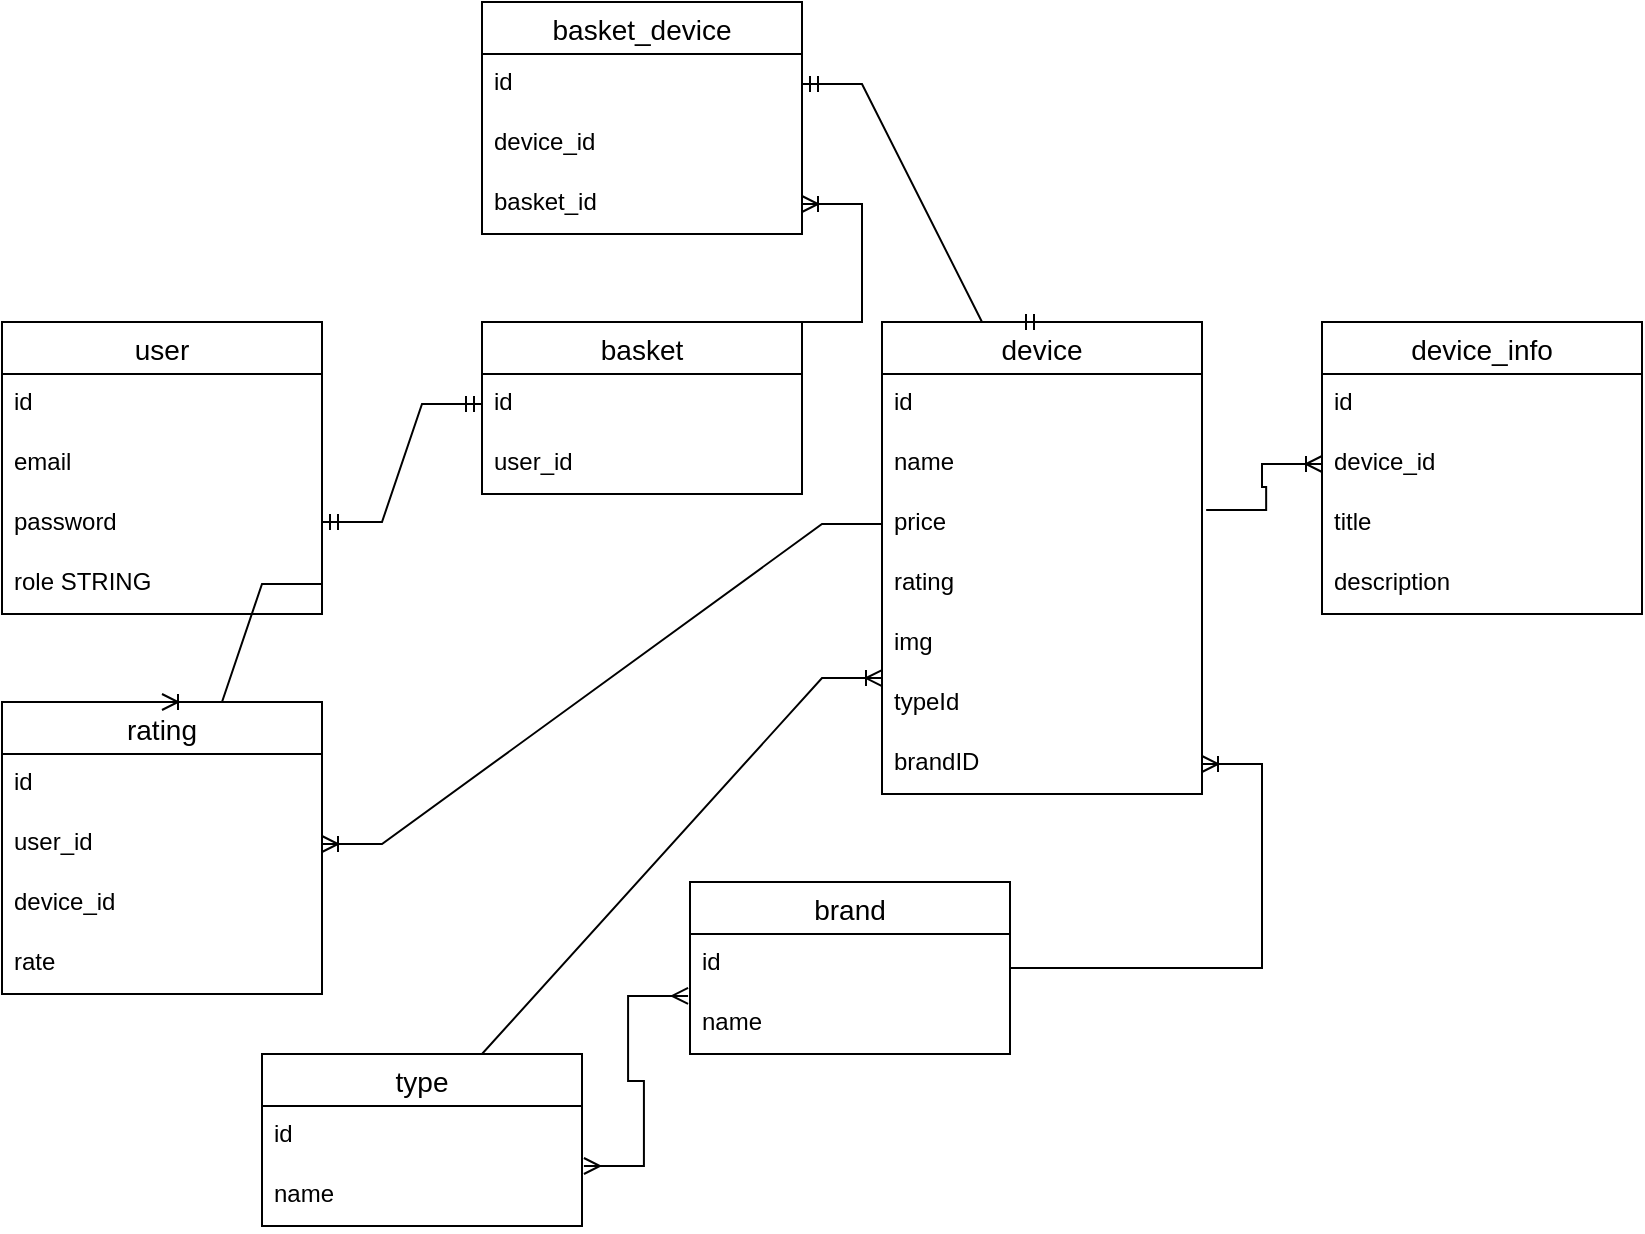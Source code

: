 <mxfile version="21.3.0" type="device">
  <diagram name="Страница 1" id="Y_uzJsi4zg67m1P2_5Rm">
    <mxGraphModel dx="1194" dy="1895" grid="1" gridSize="10" guides="1" tooltips="1" connect="1" arrows="1" fold="1" page="1" pageScale="1" pageWidth="827" pageHeight="1169" math="0" shadow="0">
      <root>
        <mxCell id="0" />
        <mxCell id="1" parent="0" />
        <mxCell id="DEF2NMNBkC_QdPxtARiJ-27" value="user" style="swimlane;fontStyle=0;childLayout=stackLayout;horizontal=1;startSize=26;horizontalStack=0;resizeParent=1;resizeParentMax=0;resizeLast=0;collapsible=1;marginBottom=0;align=center;fontSize=14;" vertex="1" parent="1">
          <mxGeometry x="70" y="120" width="160" height="146" as="geometry" />
        </mxCell>
        <mxCell id="DEF2NMNBkC_QdPxtARiJ-28" value="id" style="text;strokeColor=none;fillColor=none;spacingLeft=4;spacingRight=4;overflow=hidden;rotatable=0;points=[[0,0.5],[1,0.5]];portConstraint=eastwest;fontSize=12;whiteSpace=wrap;html=1;" vertex="1" parent="DEF2NMNBkC_QdPxtARiJ-27">
          <mxGeometry y="26" width="160" height="30" as="geometry" />
        </mxCell>
        <mxCell id="DEF2NMNBkC_QdPxtARiJ-29" value="email" style="text;strokeColor=none;fillColor=none;spacingLeft=4;spacingRight=4;overflow=hidden;rotatable=0;points=[[0,0.5],[1,0.5]];portConstraint=eastwest;fontSize=12;whiteSpace=wrap;html=1;" vertex="1" parent="DEF2NMNBkC_QdPxtARiJ-27">
          <mxGeometry y="56" width="160" height="30" as="geometry" />
        </mxCell>
        <mxCell id="DEF2NMNBkC_QdPxtARiJ-30" value="password" style="text;strokeColor=none;fillColor=none;spacingLeft=4;spacingRight=4;overflow=hidden;rotatable=0;points=[[0,0.5],[1,0.5]];portConstraint=eastwest;fontSize=12;whiteSpace=wrap;html=1;" vertex="1" parent="DEF2NMNBkC_QdPxtARiJ-27">
          <mxGeometry y="86" width="160" height="30" as="geometry" />
        </mxCell>
        <mxCell id="DEF2NMNBkC_QdPxtARiJ-32" value="role STRING" style="text;strokeColor=none;fillColor=none;spacingLeft=4;spacingRight=4;overflow=hidden;rotatable=0;points=[[0,0.5],[1,0.5]];portConstraint=eastwest;fontSize=12;whiteSpace=wrap;html=1;" vertex="1" parent="DEF2NMNBkC_QdPxtARiJ-27">
          <mxGeometry y="116" width="160" height="30" as="geometry" />
        </mxCell>
        <mxCell id="DEF2NMNBkC_QdPxtARiJ-33" value="basket" style="swimlane;fontStyle=0;childLayout=stackLayout;horizontal=1;startSize=26;horizontalStack=0;resizeParent=1;resizeParentMax=0;resizeLast=0;collapsible=1;marginBottom=0;align=center;fontSize=14;" vertex="1" parent="1">
          <mxGeometry x="310" y="120" width="160" height="86" as="geometry" />
        </mxCell>
        <mxCell id="DEF2NMNBkC_QdPxtARiJ-34" value="id" style="text;strokeColor=none;fillColor=none;spacingLeft=4;spacingRight=4;overflow=hidden;rotatable=0;points=[[0,0.5],[1,0.5]];portConstraint=eastwest;fontSize=12;whiteSpace=wrap;html=1;" vertex="1" parent="DEF2NMNBkC_QdPxtARiJ-33">
          <mxGeometry y="26" width="160" height="30" as="geometry" />
        </mxCell>
        <mxCell id="DEF2NMNBkC_QdPxtARiJ-35" value="user_id" style="text;strokeColor=none;fillColor=none;spacingLeft=4;spacingRight=4;overflow=hidden;rotatable=0;points=[[0,0.5],[1,0.5]];portConstraint=eastwest;fontSize=12;whiteSpace=wrap;html=1;" vertex="1" parent="DEF2NMNBkC_QdPxtARiJ-33">
          <mxGeometry y="56" width="160" height="30" as="geometry" />
        </mxCell>
        <mxCell id="DEF2NMNBkC_QdPxtARiJ-38" value="" style="edgeStyle=entityRelationEdgeStyle;fontSize=12;html=1;endArrow=ERmandOne;startArrow=ERmandOne;rounded=0;entryX=0;entryY=0.5;entryDx=0;entryDy=0;" edge="1" parent="1" target="DEF2NMNBkC_QdPxtARiJ-34">
          <mxGeometry width="100" height="100" relative="1" as="geometry">
            <mxPoint x="230" y="220" as="sourcePoint" />
            <mxPoint x="300" y="160" as="targetPoint" />
          </mxGeometry>
        </mxCell>
        <mxCell id="DEF2NMNBkC_QdPxtARiJ-40" value="device" style="swimlane;fontStyle=0;childLayout=stackLayout;horizontal=1;startSize=26;horizontalStack=0;resizeParent=1;resizeParentMax=0;resizeLast=0;collapsible=1;marginBottom=0;align=center;fontSize=14;" vertex="1" parent="1">
          <mxGeometry x="510" y="120" width="160" height="236" as="geometry" />
        </mxCell>
        <mxCell id="DEF2NMNBkC_QdPxtARiJ-41" value="id" style="text;strokeColor=none;fillColor=none;spacingLeft=4;spacingRight=4;overflow=hidden;rotatable=0;points=[[0,0.5],[1,0.5]];portConstraint=eastwest;fontSize=12;whiteSpace=wrap;html=1;" vertex="1" parent="DEF2NMNBkC_QdPxtARiJ-40">
          <mxGeometry y="26" width="160" height="30" as="geometry" />
        </mxCell>
        <mxCell id="DEF2NMNBkC_QdPxtARiJ-42" value="name" style="text;strokeColor=none;fillColor=none;spacingLeft=4;spacingRight=4;overflow=hidden;rotatable=0;points=[[0,0.5],[1,0.5]];portConstraint=eastwest;fontSize=12;whiteSpace=wrap;html=1;" vertex="1" parent="DEF2NMNBkC_QdPxtARiJ-40">
          <mxGeometry y="56" width="160" height="30" as="geometry" />
        </mxCell>
        <mxCell id="DEF2NMNBkC_QdPxtARiJ-43" value="price" style="text;strokeColor=none;fillColor=none;spacingLeft=4;spacingRight=4;overflow=hidden;rotatable=0;points=[[0,0.5],[1,0.5]];portConstraint=eastwest;fontSize=12;whiteSpace=wrap;html=1;" vertex="1" parent="DEF2NMNBkC_QdPxtARiJ-40">
          <mxGeometry y="86" width="160" height="30" as="geometry" />
        </mxCell>
        <mxCell id="DEF2NMNBkC_QdPxtARiJ-44" value="rating" style="text;strokeColor=none;fillColor=none;spacingLeft=4;spacingRight=4;overflow=hidden;rotatable=0;points=[[0,0.5],[1,0.5]];portConstraint=eastwest;fontSize=12;whiteSpace=wrap;html=1;" vertex="1" parent="DEF2NMNBkC_QdPxtARiJ-40">
          <mxGeometry y="116" width="160" height="30" as="geometry" />
        </mxCell>
        <mxCell id="DEF2NMNBkC_QdPxtARiJ-45" value="img" style="text;strokeColor=none;fillColor=none;spacingLeft=4;spacingRight=4;overflow=hidden;rotatable=0;points=[[0,0.5],[1,0.5]];portConstraint=eastwest;fontSize=12;whiteSpace=wrap;html=1;" vertex="1" parent="DEF2NMNBkC_QdPxtARiJ-40">
          <mxGeometry y="146" width="160" height="30" as="geometry" />
        </mxCell>
        <mxCell id="DEF2NMNBkC_QdPxtARiJ-46" value="typeId" style="text;strokeColor=none;fillColor=none;spacingLeft=4;spacingRight=4;overflow=hidden;rotatable=0;points=[[0,0.5],[1,0.5]];portConstraint=eastwest;fontSize=12;whiteSpace=wrap;html=1;" vertex="1" parent="DEF2NMNBkC_QdPxtARiJ-40">
          <mxGeometry y="176" width="160" height="30" as="geometry" />
        </mxCell>
        <mxCell id="DEF2NMNBkC_QdPxtARiJ-47" value="brandID" style="text;strokeColor=none;fillColor=none;spacingLeft=4;spacingRight=4;overflow=hidden;rotatable=0;points=[[0,0.5],[1,0.5]];portConstraint=eastwest;fontSize=12;whiteSpace=wrap;html=1;" vertex="1" parent="DEF2NMNBkC_QdPxtARiJ-40">
          <mxGeometry y="206" width="160" height="30" as="geometry" />
        </mxCell>
        <mxCell id="DEF2NMNBkC_QdPxtARiJ-48" value="type" style="swimlane;fontStyle=0;childLayout=stackLayout;horizontal=1;startSize=26;horizontalStack=0;resizeParent=1;resizeParentMax=0;resizeLast=0;collapsible=1;marginBottom=0;align=center;fontSize=14;" vertex="1" parent="1">
          <mxGeometry x="200" y="486" width="160" height="86" as="geometry" />
        </mxCell>
        <mxCell id="DEF2NMNBkC_QdPxtARiJ-49" value="id" style="text;strokeColor=none;fillColor=none;spacingLeft=4;spacingRight=4;overflow=hidden;rotatable=0;points=[[0,0.5],[1,0.5]];portConstraint=eastwest;fontSize=12;whiteSpace=wrap;html=1;" vertex="1" parent="DEF2NMNBkC_QdPxtARiJ-48">
          <mxGeometry y="26" width="160" height="30" as="geometry" />
        </mxCell>
        <mxCell id="DEF2NMNBkC_QdPxtARiJ-50" value="name" style="text;strokeColor=none;fillColor=none;spacingLeft=4;spacingRight=4;overflow=hidden;rotatable=0;points=[[0,0.5],[1,0.5]];portConstraint=eastwest;fontSize=12;whiteSpace=wrap;html=1;" vertex="1" parent="DEF2NMNBkC_QdPxtARiJ-48">
          <mxGeometry y="56" width="160" height="30" as="geometry" />
        </mxCell>
        <mxCell id="DEF2NMNBkC_QdPxtARiJ-52" value="brand" style="swimlane;fontStyle=0;childLayout=stackLayout;horizontal=1;startSize=26;horizontalStack=0;resizeParent=1;resizeParentMax=0;resizeLast=0;collapsible=1;marginBottom=0;align=center;fontSize=14;" vertex="1" parent="1">
          <mxGeometry x="414" y="400" width="160" height="86" as="geometry" />
        </mxCell>
        <mxCell id="DEF2NMNBkC_QdPxtARiJ-53" value="id" style="text;strokeColor=none;fillColor=none;spacingLeft=4;spacingRight=4;overflow=hidden;rotatable=0;points=[[0,0.5],[1,0.5]];portConstraint=eastwest;fontSize=12;whiteSpace=wrap;html=1;" vertex="1" parent="DEF2NMNBkC_QdPxtARiJ-52">
          <mxGeometry y="26" width="160" height="30" as="geometry" />
        </mxCell>
        <mxCell id="DEF2NMNBkC_QdPxtARiJ-54" value="name" style="text;strokeColor=none;fillColor=none;spacingLeft=4;spacingRight=4;overflow=hidden;rotatable=0;points=[[0,0.5],[1,0.5]];portConstraint=eastwest;fontSize=12;whiteSpace=wrap;html=1;" vertex="1" parent="DEF2NMNBkC_QdPxtARiJ-52">
          <mxGeometry y="56" width="160" height="30" as="geometry" />
        </mxCell>
        <mxCell id="DEF2NMNBkC_QdPxtARiJ-56" value="" style="edgeStyle=entityRelationEdgeStyle;fontSize=12;html=1;endArrow=ERoneToMany;rounded=0;entryX=0;entryY=0.067;entryDx=0;entryDy=0;entryPerimeter=0;exitX=0.5;exitY=0;exitDx=0;exitDy=0;" edge="1" parent="1" source="DEF2NMNBkC_QdPxtARiJ-48" target="DEF2NMNBkC_QdPxtARiJ-46">
          <mxGeometry width="100" height="100" relative="1" as="geometry">
            <mxPoint x="290" y="410" as="sourcePoint" />
            <mxPoint x="390" y="310" as="targetPoint" />
          </mxGeometry>
        </mxCell>
        <mxCell id="DEF2NMNBkC_QdPxtARiJ-57" value="" style="edgeStyle=entityRelationEdgeStyle;fontSize=12;html=1;endArrow=ERoneToMany;rounded=0;" edge="1" parent="1" source="DEF2NMNBkC_QdPxtARiJ-52" target="DEF2NMNBkC_QdPxtARiJ-47">
          <mxGeometry width="100" height="100" relative="1" as="geometry">
            <mxPoint x="494" y="398" as="sourcePoint" />
            <mxPoint x="500" y="290" as="targetPoint" />
          </mxGeometry>
        </mxCell>
        <mxCell id="DEF2NMNBkC_QdPxtARiJ-58" value="" style="edgeStyle=entityRelationEdgeStyle;fontSize=12;html=1;endArrow=ERmany;startArrow=ERmany;rounded=0;exitX=1.006;exitY=0;exitDx=0;exitDy=0;exitPerimeter=0;entryX=-0.006;entryY=0.033;entryDx=0;entryDy=0;entryPerimeter=0;" edge="1" parent="1" source="DEF2NMNBkC_QdPxtARiJ-50" target="DEF2NMNBkC_QdPxtARiJ-54">
          <mxGeometry width="100" height="100" relative="1" as="geometry">
            <mxPoint x="300" y="560" as="sourcePoint" />
            <mxPoint x="400" y="460" as="targetPoint" />
          </mxGeometry>
        </mxCell>
        <mxCell id="DEF2NMNBkC_QdPxtARiJ-59" value="device_info" style="swimlane;fontStyle=0;childLayout=stackLayout;horizontal=1;startSize=26;horizontalStack=0;resizeParent=1;resizeParentMax=0;resizeLast=0;collapsible=1;marginBottom=0;align=center;fontSize=14;" vertex="1" parent="1">
          <mxGeometry x="730" y="120" width="160" height="146" as="geometry" />
        </mxCell>
        <mxCell id="DEF2NMNBkC_QdPxtARiJ-60" value="id" style="text;strokeColor=none;fillColor=none;spacingLeft=4;spacingRight=4;overflow=hidden;rotatable=0;points=[[0,0.5],[1,0.5]];portConstraint=eastwest;fontSize=12;whiteSpace=wrap;html=1;" vertex="1" parent="DEF2NMNBkC_QdPxtARiJ-59">
          <mxGeometry y="26" width="160" height="30" as="geometry" />
        </mxCell>
        <mxCell id="DEF2NMNBkC_QdPxtARiJ-61" value="device_id" style="text;strokeColor=none;fillColor=none;spacingLeft=4;spacingRight=4;overflow=hidden;rotatable=0;points=[[0,0.5],[1,0.5]];portConstraint=eastwest;fontSize=12;whiteSpace=wrap;html=1;" vertex="1" parent="DEF2NMNBkC_QdPxtARiJ-59">
          <mxGeometry y="56" width="160" height="30" as="geometry" />
        </mxCell>
        <mxCell id="DEF2NMNBkC_QdPxtARiJ-62" value="title" style="text;strokeColor=none;fillColor=none;spacingLeft=4;spacingRight=4;overflow=hidden;rotatable=0;points=[[0,0.5],[1,0.5]];portConstraint=eastwest;fontSize=12;whiteSpace=wrap;html=1;" vertex="1" parent="DEF2NMNBkC_QdPxtARiJ-59">
          <mxGeometry y="86" width="160" height="30" as="geometry" />
        </mxCell>
        <mxCell id="DEF2NMNBkC_QdPxtARiJ-64" value="description" style="text;strokeColor=none;fillColor=none;spacingLeft=4;spacingRight=4;overflow=hidden;rotatable=0;points=[[0,0.5],[1,0.5]];portConstraint=eastwest;fontSize=12;whiteSpace=wrap;html=1;" vertex="1" parent="DEF2NMNBkC_QdPxtARiJ-59">
          <mxGeometry y="116" width="160" height="30" as="geometry" />
        </mxCell>
        <mxCell id="DEF2NMNBkC_QdPxtARiJ-63" value="" style="edgeStyle=entityRelationEdgeStyle;fontSize=12;html=1;endArrow=ERoneToMany;rounded=0;exitX=1.013;exitY=0.267;exitDx=0;exitDy=0;exitPerimeter=0;" edge="1" parent="1" source="DEF2NMNBkC_QdPxtARiJ-43" target="DEF2NMNBkC_QdPxtARiJ-61">
          <mxGeometry width="100" height="100" relative="1" as="geometry">
            <mxPoint x="510" y="400" as="sourcePoint" />
            <mxPoint x="610" y="300" as="targetPoint" />
          </mxGeometry>
        </mxCell>
        <mxCell id="DEF2NMNBkC_QdPxtARiJ-65" value="basket_device" style="swimlane;fontStyle=0;childLayout=stackLayout;horizontal=1;startSize=26;horizontalStack=0;resizeParent=1;resizeParentMax=0;resizeLast=0;collapsible=1;marginBottom=0;align=center;fontSize=14;" vertex="1" parent="1">
          <mxGeometry x="310" y="-40" width="160" height="116" as="geometry" />
        </mxCell>
        <mxCell id="DEF2NMNBkC_QdPxtARiJ-66" value="id" style="text;strokeColor=none;fillColor=none;spacingLeft=4;spacingRight=4;overflow=hidden;rotatable=0;points=[[0,0.5],[1,0.5]];portConstraint=eastwest;fontSize=12;whiteSpace=wrap;html=1;" vertex="1" parent="DEF2NMNBkC_QdPxtARiJ-65">
          <mxGeometry y="26" width="160" height="30" as="geometry" />
        </mxCell>
        <mxCell id="DEF2NMNBkC_QdPxtARiJ-67" value="device_id" style="text;strokeColor=none;fillColor=none;spacingLeft=4;spacingRight=4;overflow=hidden;rotatable=0;points=[[0,0.5],[1,0.5]];portConstraint=eastwest;fontSize=12;whiteSpace=wrap;html=1;" vertex="1" parent="DEF2NMNBkC_QdPxtARiJ-65">
          <mxGeometry y="56" width="160" height="30" as="geometry" />
        </mxCell>
        <mxCell id="DEF2NMNBkC_QdPxtARiJ-68" value="basket_id" style="text;strokeColor=none;fillColor=none;spacingLeft=4;spacingRight=4;overflow=hidden;rotatable=0;points=[[0,0.5],[1,0.5]];portConstraint=eastwest;fontSize=12;whiteSpace=wrap;html=1;" vertex="1" parent="DEF2NMNBkC_QdPxtARiJ-65">
          <mxGeometry y="86" width="160" height="30" as="geometry" />
        </mxCell>
        <mxCell id="DEF2NMNBkC_QdPxtARiJ-69" value="" style="edgeStyle=entityRelationEdgeStyle;fontSize=12;html=1;endArrow=ERoneToMany;rounded=0;exitX=0.5;exitY=0;exitDx=0;exitDy=0;" edge="1" parent="1" source="DEF2NMNBkC_QdPxtARiJ-33" target="DEF2NMNBkC_QdPxtARiJ-68">
          <mxGeometry width="100" height="100" relative="1" as="geometry">
            <mxPoint x="510" y="200" as="sourcePoint" />
            <mxPoint x="610" y="100" as="targetPoint" />
          </mxGeometry>
        </mxCell>
        <mxCell id="DEF2NMNBkC_QdPxtARiJ-70" value="" style="edgeStyle=entityRelationEdgeStyle;fontSize=12;html=1;endArrow=ERmandOne;startArrow=ERmandOne;rounded=0;exitX=1;exitY=0.5;exitDx=0;exitDy=0;entryX=0.5;entryY=0;entryDx=0;entryDy=0;" edge="1" parent="1" source="DEF2NMNBkC_QdPxtARiJ-66" target="DEF2NMNBkC_QdPxtARiJ-40">
          <mxGeometry width="100" height="100" relative="1" as="geometry">
            <mxPoint x="510" y="-10" as="sourcePoint" />
            <mxPoint x="610" y="-110" as="targetPoint" />
          </mxGeometry>
        </mxCell>
        <mxCell id="DEF2NMNBkC_QdPxtARiJ-71" value="rating" style="swimlane;fontStyle=0;childLayout=stackLayout;horizontal=1;startSize=26;horizontalStack=0;resizeParent=1;resizeParentMax=0;resizeLast=0;collapsible=1;marginBottom=0;align=center;fontSize=14;" vertex="1" parent="1">
          <mxGeometry x="70" y="310" width="160" height="146" as="geometry" />
        </mxCell>
        <mxCell id="DEF2NMNBkC_QdPxtARiJ-72" value="id" style="text;strokeColor=none;fillColor=none;spacingLeft=4;spacingRight=4;overflow=hidden;rotatable=0;points=[[0,0.5],[1,0.5]];portConstraint=eastwest;fontSize=12;whiteSpace=wrap;html=1;" vertex="1" parent="DEF2NMNBkC_QdPxtARiJ-71">
          <mxGeometry y="26" width="160" height="30" as="geometry" />
        </mxCell>
        <mxCell id="DEF2NMNBkC_QdPxtARiJ-73" value="user_id" style="text;strokeColor=none;fillColor=none;spacingLeft=4;spacingRight=4;overflow=hidden;rotatable=0;points=[[0,0.5],[1,0.5]];portConstraint=eastwest;fontSize=12;whiteSpace=wrap;html=1;" vertex="1" parent="DEF2NMNBkC_QdPxtARiJ-71">
          <mxGeometry y="56" width="160" height="30" as="geometry" />
        </mxCell>
        <mxCell id="DEF2NMNBkC_QdPxtARiJ-74" value="device_id" style="text;strokeColor=none;fillColor=none;spacingLeft=4;spacingRight=4;overflow=hidden;rotatable=0;points=[[0,0.5],[1,0.5]];portConstraint=eastwest;fontSize=12;whiteSpace=wrap;html=1;" vertex="1" parent="DEF2NMNBkC_QdPxtARiJ-71">
          <mxGeometry y="86" width="160" height="30" as="geometry" />
        </mxCell>
        <mxCell id="DEF2NMNBkC_QdPxtARiJ-75" value="rate" style="text;strokeColor=none;fillColor=none;spacingLeft=4;spacingRight=4;overflow=hidden;rotatable=0;points=[[0,0.5],[1,0.5]];portConstraint=eastwest;fontSize=12;whiteSpace=wrap;html=1;" vertex="1" parent="DEF2NMNBkC_QdPxtARiJ-71">
          <mxGeometry y="116" width="160" height="30" as="geometry" />
        </mxCell>
        <mxCell id="DEF2NMNBkC_QdPxtARiJ-76" value="" style="edgeStyle=entityRelationEdgeStyle;fontSize=12;html=1;endArrow=ERoneToMany;rounded=0;exitX=1;exitY=0.5;exitDx=0;exitDy=0;entryX=0.5;entryY=0;entryDx=0;entryDy=0;" edge="1" parent="1" source="DEF2NMNBkC_QdPxtARiJ-32" target="DEF2NMNBkC_QdPxtARiJ-71">
          <mxGeometry width="100" height="100" relative="1" as="geometry">
            <mxPoint x="150" y="280" as="sourcePoint" />
            <mxPoint x="380" y="230" as="targetPoint" />
          </mxGeometry>
        </mxCell>
        <mxCell id="DEF2NMNBkC_QdPxtARiJ-77" value="" style="edgeStyle=entityRelationEdgeStyle;fontSize=12;html=1;endArrow=ERoneToMany;rounded=0;exitX=0;exitY=0.5;exitDx=0;exitDy=0;entryX=1;entryY=0.5;entryDx=0;entryDy=0;" edge="1" parent="1" source="DEF2NMNBkC_QdPxtARiJ-43" target="DEF2NMNBkC_QdPxtARiJ-73">
          <mxGeometry width="100" height="100" relative="1" as="geometry">
            <mxPoint x="270" y="380" as="sourcePoint" />
            <mxPoint x="370" y="280" as="targetPoint" />
          </mxGeometry>
        </mxCell>
      </root>
    </mxGraphModel>
  </diagram>
</mxfile>
